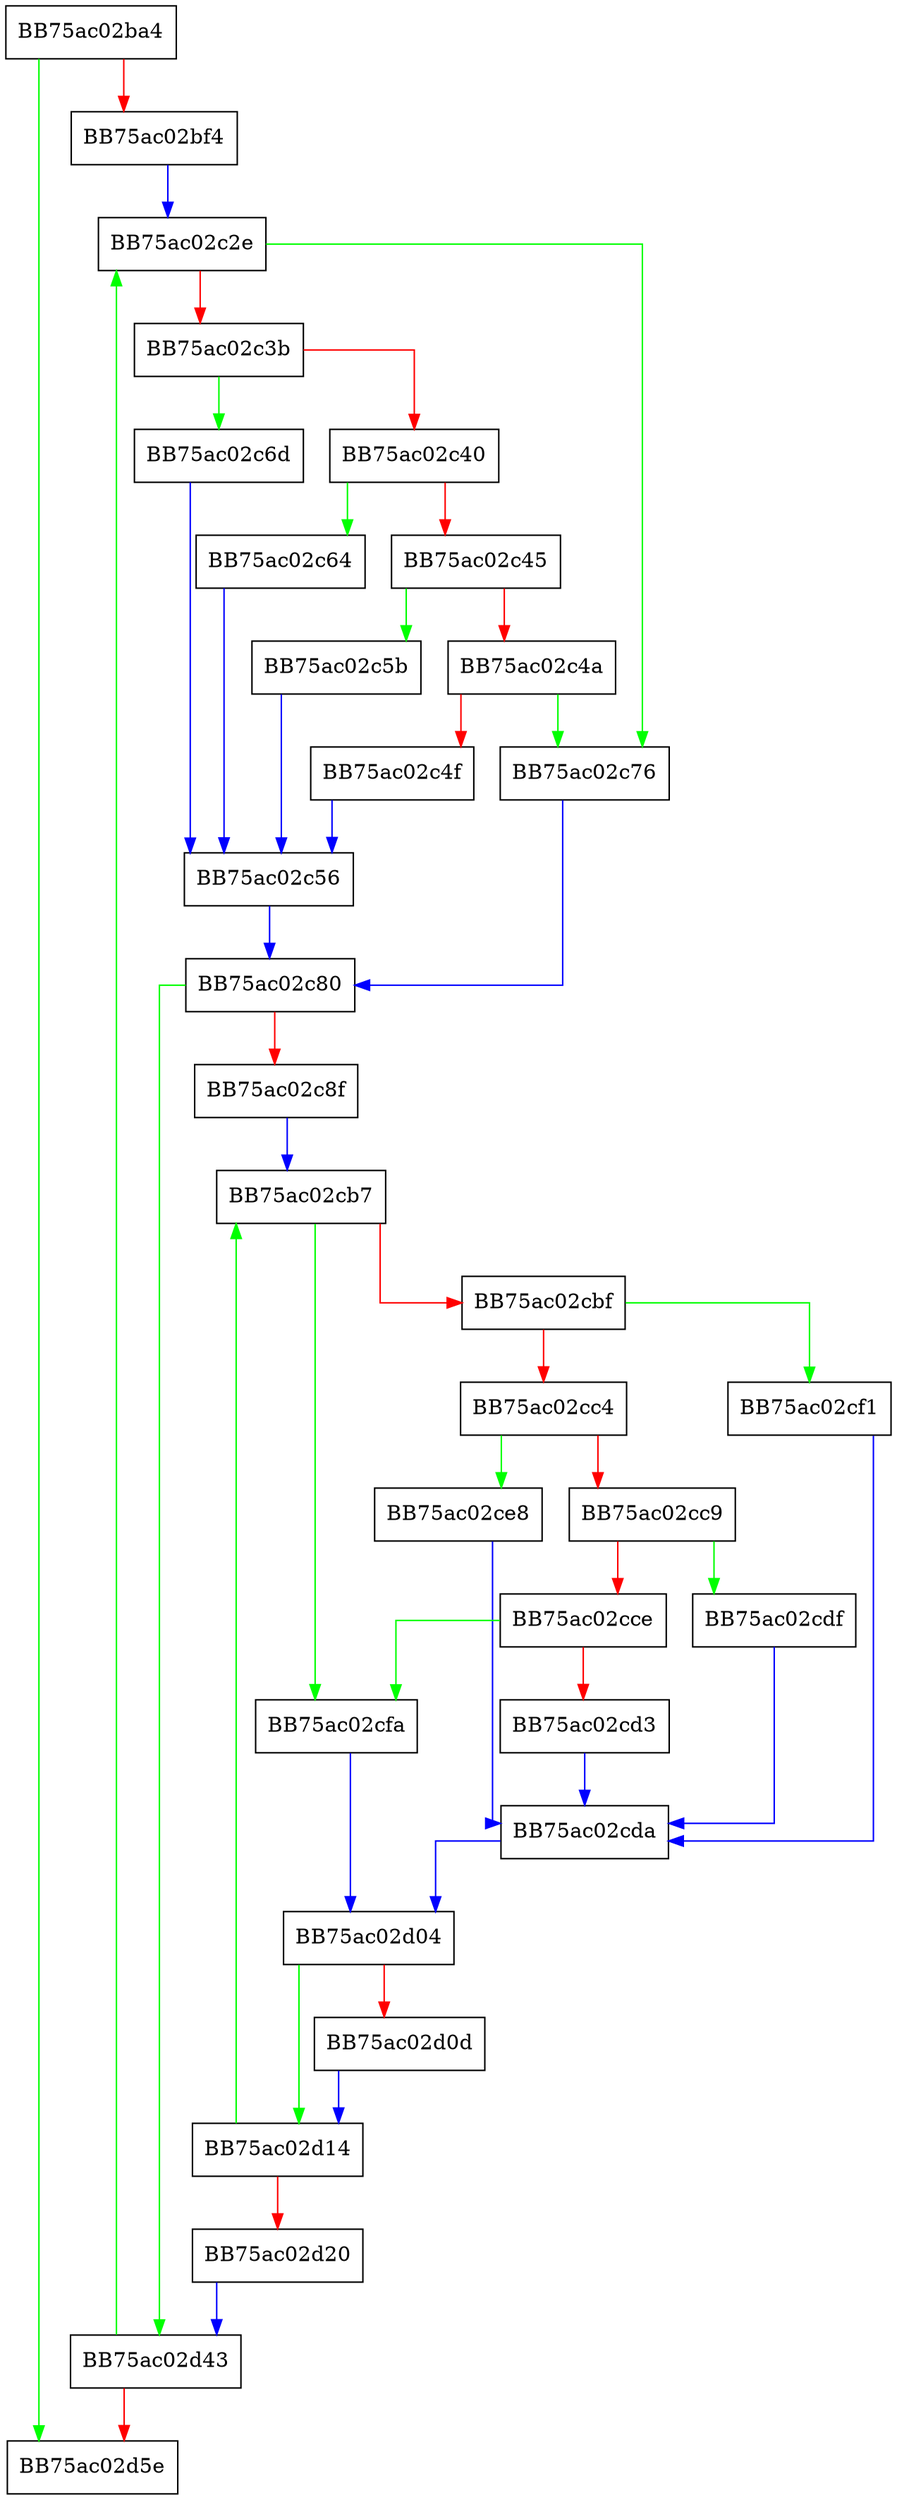 digraph ZSTD_fillHashTableForCCtx {
  node [shape="box"];
  graph [splines=ortho];
  BB75ac02ba4 -> BB75ac02d5e [color="green"];
  BB75ac02ba4 -> BB75ac02bf4 [color="red"];
  BB75ac02bf4 -> BB75ac02c2e [color="blue"];
  BB75ac02c2e -> BB75ac02c76 [color="green"];
  BB75ac02c2e -> BB75ac02c3b [color="red"];
  BB75ac02c3b -> BB75ac02c6d [color="green"];
  BB75ac02c3b -> BB75ac02c40 [color="red"];
  BB75ac02c40 -> BB75ac02c64 [color="green"];
  BB75ac02c40 -> BB75ac02c45 [color="red"];
  BB75ac02c45 -> BB75ac02c5b [color="green"];
  BB75ac02c45 -> BB75ac02c4a [color="red"];
  BB75ac02c4a -> BB75ac02c76 [color="green"];
  BB75ac02c4a -> BB75ac02c4f [color="red"];
  BB75ac02c4f -> BB75ac02c56 [color="blue"];
  BB75ac02c56 -> BB75ac02c80 [color="blue"];
  BB75ac02c5b -> BB75ac02c56 [color="blue"];
  BB75ac02c64 -> BB75ac02c56 [color="blue"];
  BB75ac02c6d -> BB75ac02c56 [color="blue"];
  BB75ac02c76 -> BB75ac02c80 [color="blue"];
  BB75ac02c80 -> BB75ac02d43 [color="green"];
  BB75ac02c80 -> BB75ac02c8f [color="red"];
  BB75ac02c8f -> BB75ac02cb7 [color="blue"];
  BB75ac02cb7 -> BB75ac02cfa [color="green"];
  BB75ac02cb7 -> BB75ac02cbf [color="red"];
  BB75ac02cbf -> BB75ac02cf1 [color="green"];
  BB75ac02cbf -> BB75ac02cc4 [color="red"];
  BB75ac02cc4 -> BB75ac02ce8 [color="green"];
  BB75ac02cc4 -> BB75ac02cc9 [color="red"];
  BB75ac02cc9 -> BB75ac02cdf [color="green"];
  BB75ac02cc9 -> BB75ac02cce [color="red"];
  BB75ac02cce -> BB75ac02cfa [color="green"];
  BB75ac02cce -> BB75ac02cd3 [color="red"];
  BB75ac02cd3 -> BB75ac02cda [color="blue"];
  BB75ac02cda -> BB75ac02d04 [color="blue"];
  BB75ac02cdf -> BB75ac02cda [color="blue"];
  BB75ac02ce8 -> BB75ac02cda [color="blue"];
  BB75ac02cf1 -> BB75ac02cda [color="blue"];
  BB75ac02cfa -> BB75ac02d04 [color="blue"];
  BB75ac02d04 -> BB75ac02d14 [color="green"];
  BB75ac02d04 -> BB75ac02d0d [color="red"];
  BB75ac02d0d -> BB75ac02d14 [color="blue"];
  BB75ac02d14 -> BB75ac02cb7 [color="green"];
  BB75ac02d14 -> BB75ac02d20 [color="red"];
  BB75ac02d20 -> BB75ac02d43 [color="blue"];
  BB75ac02d43 -> BB75ac02c2e [color="green"];
  BB75ac02d43 -> BB75ac02d5e [color="red"];
}